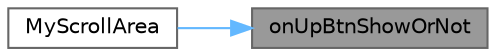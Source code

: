 digraph "onUpBtnShowOrNot"
{
 // LATEX_PDF_SIZE
  bgcolor="transparent";
  edge [fontname=Helvetica,fontsize=10,labelfontname=Helvetica,labelfontsize=10];
  node [fontname=Helvetica,fontsize=10,shape=box,height=0.2,width=0.4];
  rankdir="RL";
  Node1 [id="Node000001",label="onUpBtnShowOrNot",height=0.2,width=0.4,color="gray40", fillcolor="grey60", style="filled", fontcolor="black",tooltip="处理返回顶部按钮的显示或隐藏逻辑"];
  Node1 -> Node2 [id="edge1_Node000001_Node000002",dir="back",color="steelblue1",style="solid",tooltip=" "];
  Node2 [id="Node000002",label="MyScrollArea",height=0.2,width=0.4,color="grey40", fillcolor="white", style="filled",URL="$class_my_scroll_area.html#a5686ed75224250443f9fa339239f85d4",tooltip="构造函数，初始化滚动区域"];
}
